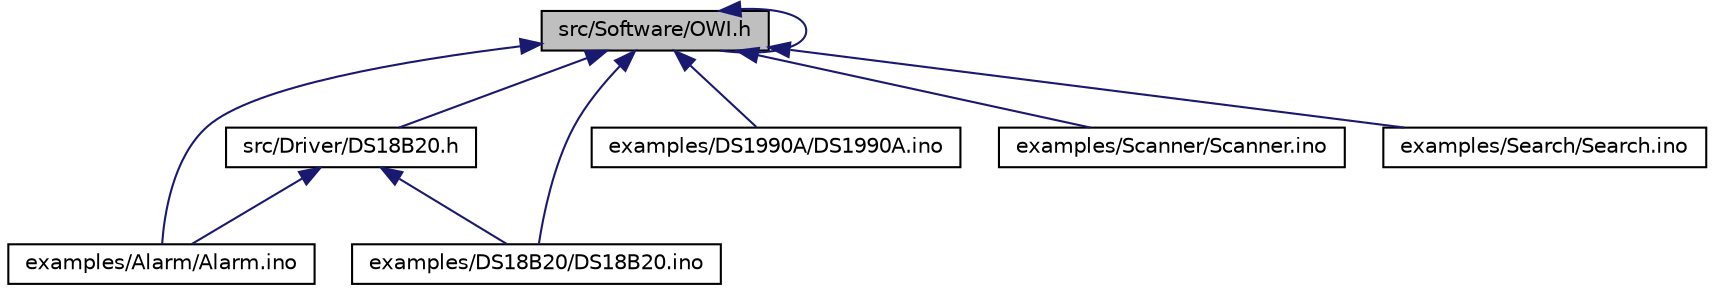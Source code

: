 digraph "src/Software/OWI.h"
{
  edge [fontname="Helvetica",fontsize="10",labelfontname="Helvetica",labelfontsize="10"];
  node [fontname="Helvetica",fontsize="10",shape=record];
  Node1 [label="src/Software/OWI.h",height=0.2,width=0.4,color="black", fillcolor="grey75", style="filled", fontcolor="black"];
  Node1 -> Node2 [dir="back",color="midnightblue",fontsize="10",style="solid",fontname="Helvetica"];
  Node2 [label="src/Driver/DS18B20.h",height=0.2,width=0.4,color="black", fillcolor="white", style="filled",URL="$d4/d9d/DS18B20_8h.html"];
  Node2 -> Node3 [dir="back",color="midnightblue",fontsize="10",style="solid",fontname="Helvetica"];
  Node3 [label="examples/Alarm/Alarm.ino",height=0.2,width=0.4,color="black", fillcolor="white", style="filled",URL="$df/d65/Alarm_8ino.html"];
  Node2 -> Node4 [dir="back",color="midnightblue",fontsize="10",style="solid",fontname="Helvetica"];
  Node4 [label="examples/DS18B20/DS18B20.ino",height=0.2,width=0.4,color="black", fillcolor="white", style="filled",URL="$de/d2e/DS18B20_8ino.html"];
  Node1 -> Node1 [dir="back",color="midnightblue",fontsize="10",style="solid",fontname="Helvetica"];
  Node1 -> Node3 [dir="back",color="midnightblue",fontsize="10",style="solid",fontname="Helvetica"];
  Node1 -> Node4 [dir="back",color="midnightblue",fontsize="10",style="solid",fontname="Helvetica"];
  Node1 -> Node5 [dir="back",color="midnightblue",fontsize="10",style="solid",fontname="Helvetica"];
  Node5 [label="examples/DS1990A/DS1990A.ino",height=0.2,width=0.4,color="black", fillcolor="white", style="filled",URL="$dc/d26/DS1990A_8ino.html"];
  Node1 -> Node6 [dir="back",color="midnightblue",fontsize="10",style="solid",fontname="Helvetica"];
  Node6 [label="examples/Scanner/Scanner.ino",height=0.2,width=0.4,color="black", fillcolor="white", style="filled",URL="$dd/da4/Scanner_8ino.html"];
  Node1 -> Node7 [dir="back",color="midnightblue",fontsize="10",style="solid",fontname="Helvetica"];
  Node7 [label="examples/Search/Search.ino",height=0.2,width=0.4,color="black", fillcolor="white", style="filled",URL="$dd/d18/Search_8ino.html"];
}
